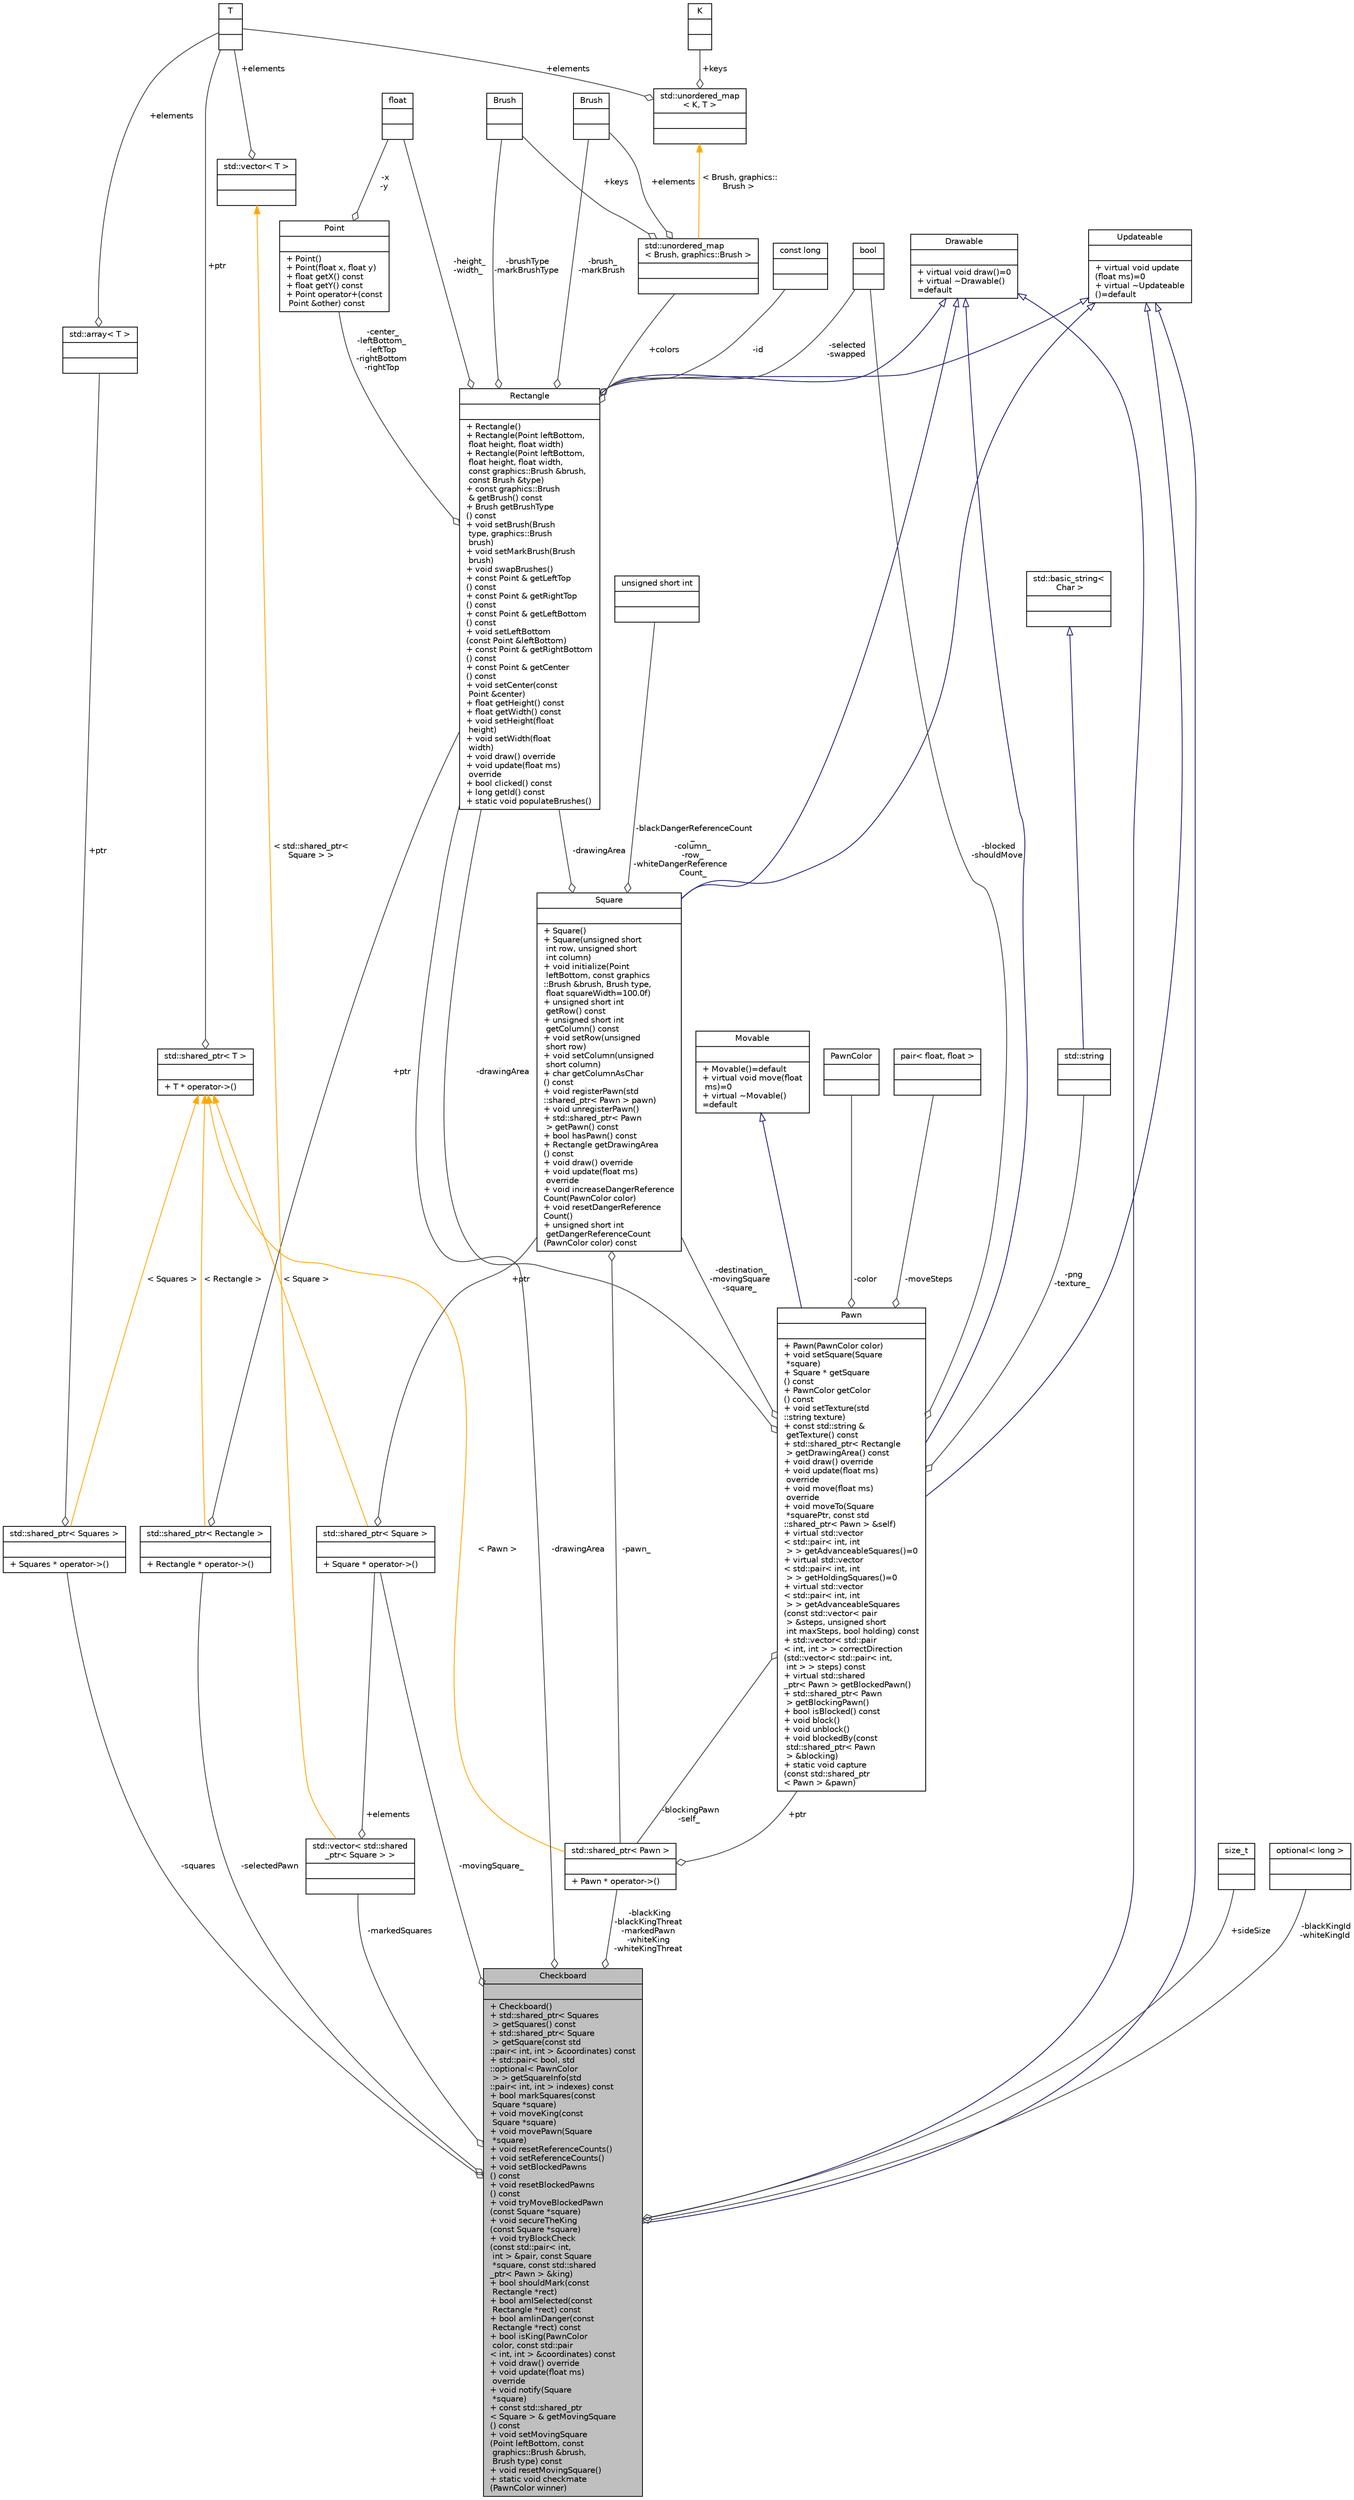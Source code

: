 digraph "Checkboard"
{
 // LATEX_PDF_SIZE
  bgcolor="transparent";
  edge [fontname="Helvetica",fontsize="10",labelfontname="Helvetica",labelfontsize="10"];
  node [fontname="Helvetica",fontsize="10",shape=record];
  Node1 [label="{Checkboard\n||+  Checkboard()\l+ std::shared_ptr\< Squares\l \> getSquares() const\l+ std::shared_ptr\< Square\l \> getSquare(const std\l::pair\< int, int \> &coordinates) const\l+ std::pair\< bool, std\l::optional\< PawnColor\l \> \> getSquareInfo(std\l::pair\< int, int \> indexes) const\l+ bool markSquares(const\l Square *square)\l+ void moveKing(const\l Square *square)\l+ void movePawn(Square\l *square)\l+ void resetReferenceCounts()\l+ void setReferenceCounts()\l+ void setBlockedPawns\l() const\l+ void resetBlockedPawns\l() const\l+ void tryMoveBlockedPawn\l(const Square *square)\l+ void secureTheKing\l(const Square *square)\l+ void tryBlockCheck\l(const std::pair\< int,\l int \> &pair, const Square\l *square, const std::shared\l_ptr\< Pawn \> &king)\l+ bool shouldMark(const\l Rectangle *rect)\l+ bool amISelected(const\l Rectangle *rect) const\l+ bool amIinDanger(const\l Rectangle *rect) const\l+ bool isKing(PawnColor\l color, const std::pair\l\< int, int \> &coordinates) const\l+ void draw() override\l+ void update(float ms)\l override\l+ void notify(Square\l *square)\l+ const std::shared_ptr\l\< Square \> & getMovingSquare\l() const\l+ void setMovingSquare\l(Point leftBottom, const\l graphics::Brush &brush,\l Brush type) const\l+ void resetMovingSquare()\l+ static void checkmate\l(PawnColor winner)\l}",height=0.2,width=0.4,color="black", fillcolor="grey75", style="filled", fontcolor="black",tooltip=" "];
  Node2 -> Node1 [dir="back",color="midnightblue",fontsize="10",style="solid",arrowtail="onormal",fontname="Helvetica"];
  Node2 [label="{Drawable\n||+ virtual void draw()=0\l+ virtual ~Drawable()\l=default\l}",height=0.2,width=0.4,color="black",URL="$de/db8/classDrawable.html",tooltip=" "];
  Node3 -> Node1 [dir="back",color="midnightblue",fontsize="10",style="solid",arrowtail="onormal",fontname="Helvetica"];
  Node3 [label="{Updateable\n||+ virtual void update\l(float ms)=0\l+ virtual ~Updateable\l()=default\l}",height=0.2,width=0.4,color="black",URL="$d2/d7d/classUpdateable.html",tooltip=" "];
  Node4 -> Node1 [color="grey25",fontsize="10",style="solid",label=" +sideSize" ,arrowhead="odiamond",fontname="Helvetica"];
  Node4 [label="{size_t\n||}",height=0.2,width=0.4,color="black",tooltip=" "];
  Node5 -> Node1 [color="grey25",fontsize="10",style="solid",label=" -squares" ,arrowhead="odiamond",fontname="Helvetica"];
  Node5 [label="{std::shared_ptr\< Squares \>\n||+ Squares * operator-\>()\l}",height=0.2,width=0.4,color="black",tooltip=" "];
  Node6 -> Node5 [color="grey25",fontsize="10",style="solid",label=" +ptr" ,arrowhead="odiamond",fontname="Helvetica"];
  Node6 [label="{std::array\< T \>\n||}",height=0.2,width=0.4,color="black",tooltip=" "];
  Node7 -> Node6 [color="grey25",fontsize="10",style="solid",label=" +elements" ,arrowhead="odiamond",fontname="Helvetica"];
  Node7 [label="{T\n||}",height=0.2,width=0.4,color="black",tooltip=" "];
  Node8 -> Node5 [dir="back",color="orange",fontsize="10",style="solid",label=" \< Squares \>" ,fontname="Helvetica"];
  Node8 [label="{std::shared_ptr\< T \>\n||+ T * operator-\>()\l}",height=0.2,width=0.4,color="black",tooltip=" "];
  Node7 -> Node8 [color="grey25",fontsize="10",style="solid",label=" +ptr" ,arrowhead="odiamond",fontname="Helvetica"];
  Node9 -> Node1 [color="grey25",fontsize="10",style="solid",label=" -markedSquares" ,arrowhead="odiamond",fontname="Helvetica"];
  Node9 [label="{std::vector\< std::shared\l_ptr\< Square \> \>\n||}",height=0.2,width=0.4,color="black",tooltip=" "];
  Node10 -> Node9 [color="grey25",fontsize="10",style="solid",label=" +elements" ,arrowhead="odiamond",fontname="Helvetica"];
  Node10 [label="{std::shared_ptr\< Square \>\n||+ Square * operator-\>()\l}",height=0.2,width=0.4,color="black",tooltip=" "];
  Node11 -> Node10 [color="grey25",fontsize="10",style="solid",label=" +ptr" ,arrowhead="odiamond",fontname="Helvetica"];
  Node11 [label="{Square\n||+  Square()\l+  Square(unsigned short\l int row, unsigned short\l int column)\l+ void initialize(Point\l leftBottom, const graphics\l::Brush &brush, Brush type,\l float squareWidth=100.0f)\l+ unsigned short int\l getRow() const\l+ unsigned short int\l getColumn() const\l+ void setRow(unsigned\l short row)\l+ void setColumn(unsigned\l short column)\l+ char getColumnAsChar\l() const\l+ void registerPawn(std\l::shared_ptr\< Pawn \> pawn)\l+ void unregisterPawn()\l+ std::shared_ptr\< Pawn\l \> getPawn() const\l+ bool hasPawn() const\l+ Rectangle getDrawingArea\l() const\l+ void draw() override\l+ void update(float ms)\l override\l+ void increaseDangerReference\lCount(PawnColor color)\l+ void resetDangerReference\lCount()\l+ unsigned short int\l getDangerReferenceCount\l(PawnColor color) const\l}",height=0.2,width=0.4,color="black",URL="$d3/d72/classSquare.html",tooltip=" "];
  Node2 -> Node11 [dir="back",color="midnightblue",fontsize="10",style="solid",arrowtail="onormal",fontname="Helvetica"];
  Node3 -> Node11 [dir="back",color="midnightblue",fontsize="10",style="solid",arrowtail="onormal",fontname="Helvetica"];
  Node12 -> Node11 [color="grey25",fontsize="10",style="solid",label=" -blackDangerReferenceCount\l_\n-column_\n-row_\n-whiteDangerReference\lCount_" ,arrowhead="odiamond",fontname="Helvetica"];
  Node12 [label="{unsigned short int\n||}",height=0.2,width=0.4,color="black",tooltip=" "];
  Node13 -> Node11 [color="grey25",fontsize="10",style="solid",label=" -pawn_" ,arrowhead="odiamond",fontname="Helvetica"];
  Node13 [label="{std::shared_ptr\< Pawn \>\n||+ Pawn * operator-\>()\l}",height=0.2,width=0.4,color="black",tooltip=" "];
  Node14 -> Node13 [color="grey25",fontsize="10",style="solid",label=" +ptr" ,arrowhead="odiamond",fontname="Helvetica"];
  Node14 [label="{Pawn\n||+  Pawn(PawnColor color)\l+ void setSquare(Square\l *square)\l+ Square * getSquare\l() const\l+ PawnColor getColor\l() const\l+ void setTexture(std\l::string texture)\l+ const std::string &\l getTexture() const\l+ std::shared_ptr\< Rectangle\l \> getDrawingArea() const\l+ void draw() override\l+ void update(float ms)\l override\l+ void move(float ms)\l override\l+ void moveTo(Square\l *squarePtr, const std\l::shared_ptr\< Pawn \> &self)\l+ virtual std::vector\l\< std::pair\< int, int\l \> \> getAdvanceableSquares()=0\l+ virtual std::vector\l\< std::pair\< int, int\l \> \> getHoldingSquares()=0\l+ virtual std::vector\l\< std::pair\< int, int\l \> \> getAdvanceableSquares\l(const std::vector\< pair\l \> &steps, unsigned short\l int maxSteps, bool holding) const\l+ std::vector\< std::pair\l\< int, int \> \> correctDirection\l(std::vector\< std::pair\< int,\l int \> \> steps) const\l+ virtual std::shared\l_ptr\< Pawn \> getBlockedPawn()\l+ std::shared_ptr\< Pawn\l \> getBlockingPawn()\l+ bool isBlocked() const\l+ void block()\l+ void unblock()\l+ void blockedBy(const\l std::shared_ptr\< Pawn\l \> &blocking)\l+ static void capture\l(const std::shared_ptr\l\< Pawn \> &pawn)\l}",height=0.2,width=0.4,color="black",URL="$de/dff/classPawn.html",tooltip=" "];
  Node2 -> Node14 [dir="back",color="midnightblue",fontsize="10",style="solid",arrowtail="onormal",fontname="Helvetica"];
  Node3 -> Node14 [dir="back",color="midnightblue",fontsize="10",style="solid",arrowtail="onormal",fontname="Helvetica"];
  Node15 -> Node14 [dir="back",color="midnightblue",fontsize="10",style="solid",arrowtail="onormal",fontname="Helvetica"];
  Node15 [label="{Movable\n||+  Movable()=default\l+ virtual void move(float\l ms)=0\l+ virtual ~Movable()\l=default\l}",height=0.2,width=0.4,color="black",URL="$da/dfc/classMovable.html",tooltip=" "];
  Node16 -> Node14 [color="grey25",fontsize="10",style="solid",label=" -color" ,arrowhead="odiamond",fontname="Helvetica"];
  Node16 [label="{PawnColor\n||}",height=0.2,width=0.4,color="black",tooltip=" "];
  Node11 -> Node14 [color="grey25",fontsize="10",style="solid",label=" -destination_\n-movingSquare\n-square_" ,arrowhead="odiamond",fontname="Helvetica"];
  Node17 -> Node14 [color="grey25",fontsize="10",style="solid",label=" -drawingArea" ,arrowhead="odiamond",fontname="Helvetica"];
  Node17 [label="{Rectangle\n||+  Rectangle()\l+  Rectangle(Point leftBottom,\l float height, float width)\l+  Rectangle(Point leftBottom,\l float height, float width,\l const graphics::Brush &brush,\l const Brush &type)\l+ const graphics::Brush\l & getBrush() const\l+ Brush getBrushType\l() const\l+ void setBrush(Brush\l type, graphics::Brush\l brush)\l+ void setMarkBrush(Brush\l brush)\l+ void swapBrushes()\l+ const Point & getLeftTop\l() const\l+ const Point & getRightTop\l() const\l+ const Point & getLeftBottom\l() const\l+ void setLeftBottom\l(const Point &leftBottom)\l+ const Point & getRightBottom\l() const\l+ const Point & getCenter\l() const\l+ void setCenter(const\l Point &center)\l+ float getHeight() const\l+ float getWidth() const\l+ void setHeight(float\l height)\l+ void setWidth(float\l width)\l+ void draw() override\l+ void update(float ms)\l override\l+ bool clicked() const\l+ long getId() const\l+ static void populateBrushes()\l}",height=0.2,width=0.4,color="black",URL="$de/d00/classRectangle.html",tooltip=" "];
  Node2 -> Node17 [dir="back",color="midnightblue",fontsize="10",style="solid",arrowtail="onormal",fontname="Helvetica"];
  Node3 -> Node17 [dir="back",color="midnightblue",fontsize="10",style="solid",arrowtail="onormal",fontname="Helvetica"];
  Node18 -> Node17 [color="grey25",fontsize="10",style="solid",label=" +colors" ,arrowhead="odiamond",fontname="Helvetica"];
  Node18 [label="{std::unordered_map\l\< Brush, graphics::Brush \>\n||}",height=0.2,width=0.4,color="black",tooltip=" "];
  Node19 -> Node18 [color="grey25",fontsize="10",style="solid",label=" +keys" ,arrowhead="odiamond",fontname="Helvetica"];
  Node19 [label="{Brush\n||}",height=0.2,width=0.4,color="black",tooltip=" "];
  Node20 -> Node18 [color="grey25",fontsize="10",style="solid",label=" +elements" ,arrowhead="odiamond",fontname="Helvetica"];
  Node20 [label="{Brush\n||}",height=0.2,width=0.4,color="black",tooltip=" "];
  Node21 -> Node18 [dir="back",color="orange",fontsize="10",style="solid",label=" \< Brush, graphics::\lBrush \>" ,fontname="Helvetica"];
  Node21 [label="{std::unordered_map\l\< K, T \>\n||}",height=0.2,width=0.4,color="black",tooltip=" "];
  Node22 -> Node21 [color="grey25",fontsize="10",style="solid",label=" +keys" ,arrowhead="odiamond",fontname="Helvetica"];
  Node22 [label="{K\n||}",height=0.2,width=0.4,color="black",tooltip=" "];
  Node7 -> Node21 [color="grey25",fontsize="10",style="solid",label=" +elements" ,arrowhead="odiamond",fontname="Helvetica"];
  Node23 -> Node17 [color="grey25",fontsize="10",style="solid",label=" -center_\n-leftBottom_\n-leftTop\n-rightBottom\n-rightTop" ,arrowhead="odiamond",fontname="Helvetica"];
  Node23 [label="{Point\n||+  Point()\l+  Point(float x, float y)\l+ float getX() const\l+ float getY() const\l+ Point operator+(const\l Point &other) const\l}",height=0.2,width=0.4,color="black",URL="$dc/d4f/classPoint.html",tooltip=" "];
  Node24 -> Node23 [color="grey25",fontsize="10",style="solid",label=" -x\n-y" ,arrowhead="odiamond",fontname="Helvetica"];
  Node24 [label="{float\n||}",height=0.2,width=0.4,color="black",tooltip=" "];
  Node24 -> Node17 [color="grey25",fontsize="10",style="solid",label=" -height_\n-width_" ,arrowhead="odiamond",fontname="Helvetica"];
  Node20 -> Node17 [color="grey25",fontsize="10",style="solid",label=" -brush_\n-markBrush" ,arrowhead="odiamond",fontname="Helvetica"];
  Node19 -> Node17 [color="grey25",fontsize="10",style="solid",label=" -brushType\n-markBrushType" ,arrowhead="odiamond",fontname="Helvetica"];
  Node25 -> Node17 [color="grey25",fontsize="10",style="solid",label=" -selected\n-swapped" ,arrowhead="odiamond",fontname="Helvetica"];
  Node25 [label="{bool\n||}",height=0.2,width=0.4,color="black",tooltip=" "];
  Node26 -> Node17 [color="grey25",fontsize="10",style="solid",label=" -id" ,arrowhead="odiamond",fontname="Helvetica"];
  Node26 [label="{const long\n||}",height=0.2,width=0.4,color="black",tooltip=" "];
  Node27 -> Node14 [color="grey25",fontsize="10",style="solid",label=" -png\n-texture_" ,arrowhead="odiamond",fontname="Helvetica"];
  Node27 [label="{std::string\n||}",height=0.2,width=0.4,color="black",tooltip=" "];
  Node28 -> Node27 [dir="back",color="midnightblue",fontsize="10",style="solid",arrowtail="onormal",fontname="Helvetica"];
  Node28 [label="{std::basic_string\<\l Char \>\n||}",height=0.2,width=0.4,color="black",tooltip=" "];
  Node25 -> Node14 [color="grey25",fontsize="10",style="solid",label=" -blocked\n-shouldMove" ,arrowhead="odiamond",fontname="Helvetica"];
  Node29 -> Node14 [color="grey25",fontsize="10",style="solid",label=" -moveSteps" ,arrowhead="odiamond",fontname="Helvetica"];
  Node29 [label="{pair\< float, float \>\n||}",height=0.2,width=0.4,color="black",tooltip=" "];
  Node13 -> Node14 [color="grey25",fontsize="10",style="solid",label=" -blockingPawn\n-self_" ,arrowhead="odiamond",fontname="Helvetica"];
  Node8 -> Node13 [dir="back",color="orange",fontsize="10",style="solid",label=" \< Pawn \>" ,fontname="Helvetica"];
  Node17 -> Node11 [color="grey25",fontsize="10",style="solid",label=" -drawingArea" ,arrowhead="odiamond",fontname="Helvetica"];
  Node8 -> Node10 [dir="back",color="orange",fontsize="10",style="solid",label=" \< Square \>" ,fontname="Helvetica"];
  Node30 -> Node9 [dir="back",color="orange",fontsize="10",style="solid",label=" \< std::shared_ptr\<\l Square \> \>" ,fontname="Helvetica"];
  Node30 [label="{std::vector\< T \>\n||}",height=0.2,width=0.4,color="black",tooltip=" "];
  Node7 -> Node30 [color="grey25",fontsize="10",style="solid",label=" +elements" ,arrowhead="odiamond",fontname="Helvetica"];
  Node13 -> Node1 [color="grey25",fontsize="10",style="solid",label=" -blackKing\n-blackKingThreat\n-markedPawn\n-whiteKing\n-whiteKingThreat" ,arrowhead="odiamond",fontname="Helvetica"];
  Node10 -> Node1 [color="grey25",fontsize="10",style="solid",label=" -movingSquare_" ,arrowhead="odiamond",fontname="Helvetica"];
  Node31 -> Node1 [color="grey25",fontsize="10",style="solid",label=" -selectedPawn" ,arrowhead="odiamond",fontname="Helvetica"];
  Node31 [label="{std::shared_ptr\< Rectangle \>\n||+ Rectangle * operator-\>()\l}",height=0.2,width=0.4,color="black",tooltip=" "];
  Node17 -> Node31 [color="grey25",fontsize="10",style="solid",label=" +ptr" ,arrowhead="odiamond",fontname="Helvetica"];
  Node8 -> Node31 [dir="back",color="orange",fontsize="10",style="solid",label=" \< Rectangle \>" ,fontname="Helvetica"];
  Node17 -> Node1 [color="grey25",fontsize="10",style="solid",label=" -drawingArea" ,arrowhead="odiamond",fontname="Helvetica"];
  Node32 -> Node1 [color="grey25",fontsize="10",style="solid",label=" -blackKingId\n-whiteKingId" ,arrowhead="odiamond",fontname="Helvetica"];
  Node32 [label="{optional\< long \>\n||}",height=0.2,width=0.4,color="black",tooltip=" "];
}

